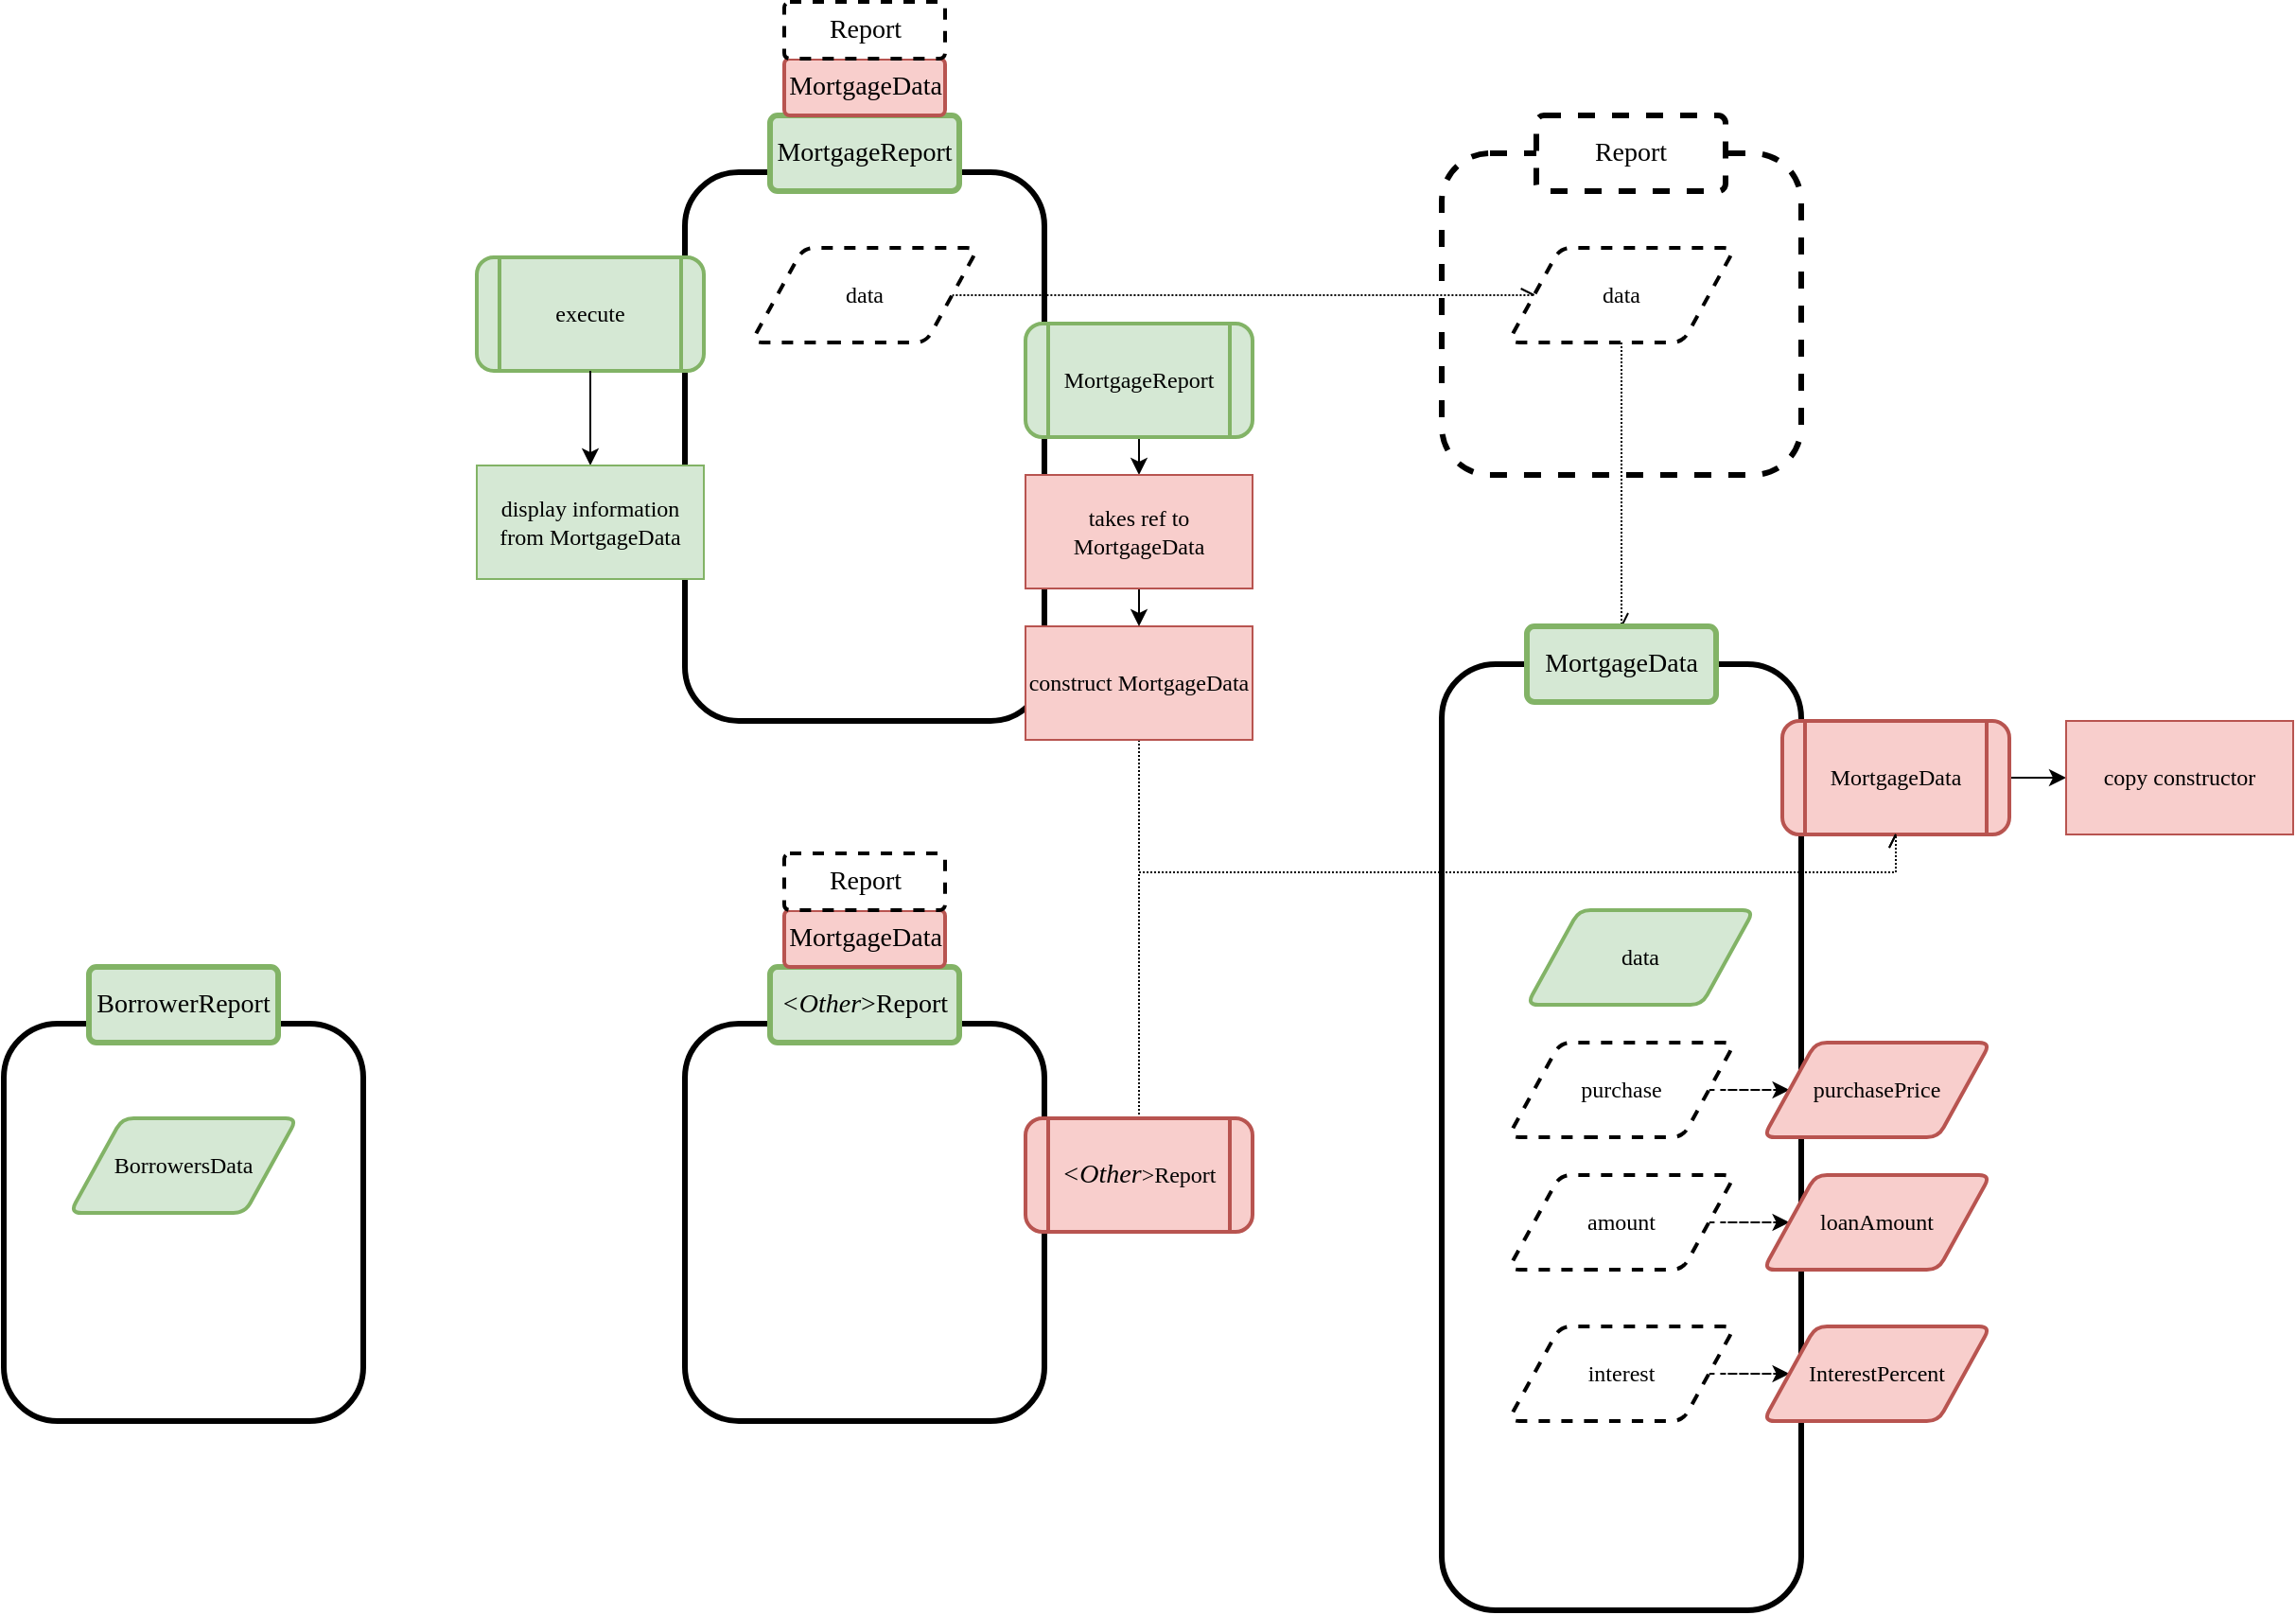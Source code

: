 <mxfile version="16.5.3" type="device"><diagram id="4u5bkuqh8i6XdxuR7M9z" name="Page-1"><mxGraphModel dx="1018" dy="2867" grid="1" gridSize="10" guides="1" tooltips="1" connect="1" arrows="1" fold="1" page="1" pageScale="1" pageWidth="850" pageHeight="1100" math="0" shadow="0"><root><mxCell id="0"/><mxCell id="1" parent="0"/><mxCell id="JalJA31oE2rQc75aXl0X-35" value="" style="rounded=1;whiteSpace=wrap;html=1;fillColor=none;strokeWidth=3;fontFamily=SF Mono;" parent="1" vertex="1"><mxGeometry x="390" y="-1010" width="190" height="290" as="geometry"/></mxCell><mxCell id="JalJA31oE2rQc75aXl0X-33" value="execute" style="shape=process;whiteSpace=wrap;html=1;backgroundOutline=1;fillColor=#d5e8d4;strokeColor=#82b366;rounded=1;fontFamily=SF Mono;strokeWidth=2;" parent="1" vertex="1"><mxGeometry x="280" y="-965" width="120" height="60" as="geometry"/></mxCell><mxCell id="JalJA31oE2rQc75aXl0X-40" style="edgeStyle=orthogonalEdgeStyle;rounded=0;orthogonalLoop=1;jettySize=auto;html=1;exitX=0.5;exitY=1;exitDx=0;exitDy=0;entryX=0.5;entryY=0;entryDx=0;entryDy=0;fontFamily=SF Mono;" parent="1" source="JalJA31oE2rQc75aXl0X-33" target="JalJA31oE2rQc75aXl0X-38" edge="1"><mxGeometry relative="1" as="geometry"><mxPoint x="340" y="-820" as="sourcePoint"/></mxGeometry></mxCell><mxCell id="JalJA31oE2rQc75aXl0X-38" value="display information from MortgageData" style="rounded=0;whiteSpace=wrap;html=1;fillColor=#d5e8d4;strokeColor=#82b366;fontFamily=SF Mono;" parent="1" vertex="1"><mxGeometry x="280" y="-855" width="120" height="60" as="geometry"/></mxCell><mxCell id="p9T-LwMiRAJpWpN8pSQ2-2" value="" style="rounded=1;whiteSpace=wrap;html=1;fillColor=none;strokeWidth=3;fontFamily=SF Mono;dashed=1;" parent="1" vertex="1"><mxGeometry x="790" y="-1020" width="190" height="170" as="geometry"/></mxCell><mxCell id="fdGN7KKLuJiMjg-E61Lm-19" style="edgeStyle=orthogonalEdgeStyle;rounded=0;orthogonalLoop=1;jettySize=auto;html=1;exitX=0.5;exitY=1;exitDx=0;exitDy=0;entryX=0.5;entryY=0;entryDx=0;entryDy=0;dashed=1;dashPattern=1 1;endArrow=openAsync;endFill=0;" edge="1" parent="1" source="p9T-LwMiRAJpWpN8pSQ2-3" target="fdGN7KKLuJiMjg-E61Lm-18"><mxGeometry relative="1" as="geometry"/></mxCell><mxCell id="p9T-LwMiRAJpWpN8pSQ2-3" value="data" style="shape=parallelogram;html=1;strokeWidth=2;perimeter=parallelogramPerimeter;whiteSpace=wrap;rounded=1;arcSize=12;size=0.23;fontFamily=SF Mono;dashed=1;" parent="1" vertex="1"><mxGeometry x="825" y="-970" width="120" height="50" as="geometry"/></mxCell><mxCell id="fdGN7KKLuJiMjg-E61Lm-5" value="&lt;font style=&quot;font-size: 14px&quot;&gt;MortgageReport&lt;/font&gt;" style="rounded=1;arcSize=10;whiteSpace=wrap;html=1;align=center;fillColor=#d5e8d4;strokeColor=#82b366;fontFamily=SF Mono;strokeWidth=3;" vertex="1" parent="1"><mxGeometry x="435" y="-1040" width="100" height="40" as="geometry"/></mxCell><mxCell id="fdGN7KKLuJiMjg-E61Lm-8" value="&lt;font style=&quot;font-size: 14px&quot;&gt;Report&lt;/font&gt;" style="rounded=1;arcSize=10;whiteSpace=wrap;html=1;align=center;fontFamily=SF Mono;strokeWidth=3;dashed=1;" vertex="1" parent="1"><mxGeometry x="840" y="-1040" width="100" height="40" as="geometry"/></mxCell><mxCell id="fdGN7KKLuJiMjg-E61Lm-11" style="edgeStyle=orthogonalEdgeStyle;rounded=0;orthogonalLoop=1;jettySize=auto;html=1;exitX=1;exitY=0.5;exitDx=0;exitDy=0;entryX=0;entryY=0.5;entryDx=0;entryDy=0;dashed=1;dashPattern=1 1;endArrow=openAsync;endFill=0;" edge="1" parent="1" source="fdGN7KKLuJiMjg-E61Lm-10" target="p9T-LwMiRAJpWpN8pSQ2-3"><mxGeometry relative="1" as="geometry"/></mxCell><mxCell id="fdGN7KKLuJiMjg-E61Lm-10" value="data" style="shape=parallelogram;html=1;strokeWidth=2;perimeter=parallelogramPerimeter;whiteSpace=wrap;rounded=1;arcSize=12;size=0.23;fontFamily=SF Mono;dashed=1;" vertex="1" parent="1"><mxGeometry x="425" y="-970" width="120" height="50" as="geometry"/></mxCell><mxCell id="fdGN7KKLuJiMjg-E61Lm-16" value="" style="rounded=1;whiteSpace=wrap;html=1;fillColor=none;strokeWidth=3;fontFamily=SF Mono;" vertex="1" parent="1"><mxGeometry x="790" y="-750" width="190" height="500" as="geometry"/></mxCell><mxCell id="fdGN7KKLuJiMjg-E61Lm-22" style="edgeStyle=orthogonalEdgeStyle;rounded=0;orthogonalLoop=1;jettySize=auto;html=1;exitX=1;exitY=0.5;exitDx=0;exitDy=0;entryX=0;entryY=0.5;entryDx=0;entryDy=0;dashed=1;endArrow=classic;endFill=1;" edge="1" parent="1" source="fdGN7KKLuJiMjg-E61Lm-17" target="fdGN7KKLuJiMjg-E61Lm-21"><mxGeometry relative="1" as="geometry"/></mxCell><mxCell id="fdGN7KKLuJiMjg-E61Lm-17" value="purchase" style="shape=parallelogram;html=1;strokeWidth=2;perimeter=parallelogramPerimeter;whiteSpace=wrap;rounded=1;arcSize=12;size=0.23;fontFamily=SF Mono;dashed=1;" vertex="1" parent="1"><mxGeometry x="825" y="-550" width="120" height="50" as="geometry"/></mxCell><mxCell id="fdGN7KKLuJiMjg-E61Lm-18" value="&lt;font style=&quot;font-size: 14px&quot;&gt;MortgageData&lt;/font&gt;" style="rounded=1;arcSize=10;whiteSpace=wrap;html=1;align=center;fillColor=#d5e8d4;strokeColor=#82b366;fontFamily=SF Mono;strokeWidth=3;" vertex="1" parent="1"><mxGeometry x="835" y="-770" width="100" height="40" as="geometry"/></mxCell><mxCell id="fdGN7KKLuJiMjg-E61Lm-24" style="edgeStyle=orthogonalEdgeStyle;rounded=0;orthogonalLoop=1;jettySize=auto;html=1;exitX=1;exitY=0.5;exitDx=0;exitDy=0;entryX=0;entryY=0.5;entryDx=0;entryDy=0;dashed=1;endArrow=classic;endFill=1;" edge="1" parent="1" source="fdGN7KKLuJiMjg-E61Lm-20" target="fdGN7KKLuJiMjg-E61Lm-23"><mxGeometry relative="1" as="geometry"/></mxCell><mxCell id="fdGN7KKLuJiMjg-E61Lm-20" value="amount" style="shape=parallelogram;html=1;strokeWidth=2;perimeter=parallelogramPerimeter;whiteSpace=wrap;rounded=1;arcSize=12;size=0.23;fontFamily=SF Mono;dashed=1;" vertex="1" parent="1"><mxGeometry x="825" y="-480" width="120" height="50" as="geometry"/></mxCell><mxCell id="fdGN7KKLuJiMjg-E61Lm-21" value="purchasePrice" style="shape=parallelogram;html=1;strokeWidth=2;perimeter=parallelogramPerimeter;whiteSpace=wrap;rounded=1;arcSize=12;size=0.23;fontFamily=SF Mono;fillColor=#f8cecc;strokeColor=#b85450;" vertex="1" parent="1"><mxGeometry x="960" y="-550" width="120" height="50" as="geometry"/></mxCell><mxCell id="fdGN7KKLuJiMjg-E61Lm-23" value="loanAmount" style="shape=parallelogram;html=1;strokeWidth=2;perimeter=parallelogramPerimeter;whiteSpace=wrap;rounded=1;arcSize=12;size=0.23;fontFamily=SF Mono;fillColor=#f8cecc;strokeColor=#b85450;" vertex="1" parent="1"><mxGeometry x="960" y="-480" width="120" height="50" as="geometry"/></mxCell><mxCell id="fdGN7KKLuJiMjg-E61Lm-27" style="edgeStyle=orthogonalEdgeStyle;rounded=0;orthogonalLoop=1;jettySize=auto;html=1;exitX=1;exitY=0.5;exitDx=0;exitDy=0;entryX=0;entryY=0.5;entryDx=0;entryDy=0;endArrow=classic;endFill=1;" edge="1" parent="1" source="fdGN7KKLuJiMjg-E61Lm-25" target="fdGN7KKLuJiMjg-E61Lm-26"><mxGeometry relative="1" as="geometry"/></mxCell><mxCell id="fdGN7KKLuJiMjg-E61Lm-25" value="MortgageData" style="shape=process;whiteSpace=wrap;html=1;backgroundOutline=1;fillColor=#f8cecc;strokeColor=#b85450;rounded=1;fontFamily=SF Mono;strokeWidth=2;" vertex="1" parent="1"><mxGeometry x="970" y="-720" width="120" height="60" as="geometry"/></mxCell><mxCell id="fdGN7KKLuJiMjg-E61Lm-26" value="copy constructor" style="rounded=0;whiteSpace=wrap;html=1;fillColor=#f8cecc;strokeColor=#b85450;fontFamily=SF Mono;" vertex="1" parent="1"><mxGeometry x="1120" y="-720" width="120" height="60" as="geometry"/></mxCell><mxCell id="fdGN7KKLuJiMjg-E61Lm-28" value="&lt;font style=&quot;font-size: 14px&quot;&gt;MortgageData&lt;/font&gt;" style="rounded=1;arcSize=10;whiteSpace=wrap;html=1;align=center;fillColor=#f8cecc;strokeColor=#b85450;fontFamily=SF Mono;strokeWidth=2;shadow=0;glass=0;sketch=0;perimeterSpacing=0;" vertex="1" parent="1"><mxGeometry x="442.5" y="-1070" width="85" height="30" as="geometry"/></mxCell><mxCell id="fdGN7KKLuJiMjg-E61Lm-33" style="edgeStyle=orthogonalEdgeStyle;rounded=0;orthogonalLoop=1;jettySize=auto;html=1;exitX=0.5;exitY=1;exitDx=0;exitDy=0;entryX=0.5;entryY=0;entryDx=0;entryDy=0;" edge="1" parent="1" source="fdGN7KKLuJiMjg-E61Lm-29" target="fdGN7KKLuJiMjg-E61Lm-32"><mxGeometry relative="1" as="geometry"/></mxCell><mxCell id="fdGN7KKLuJiMjg-E61Lm-29" value="MortgageReport" style="shape=process;whiteSpace=wrap;html=1;backgroundOutline=1;fillColor=#d5e8d4;strokeColor=#82b366;rounded=1;fontFamily=SF Mono;strokeWidth=2;" vertex="1" parent="1"><mxGeometry x="570" y="-930" width="120" height="60" as="geometry"/></mxCell><mxCell id="fdGN7KKLuJiMjg-E61Lm-30" value="data" style="shape=parallelogram;html=1;strokeWidth=2;perimeter=parallelogramPerimeter;whiteSpace=wrap;rounded=1;arcSize=12;size=0.23;fontFamily=SF Mono;fillColor=#d5e8d4;strokeColor=#82b366;" vertex="1" parent="1"><mxGeometry x="835" y="-620" width="120" height="50" as="geometry"/></mxCell><mxCell id="fdGN7KKLuJiMjg-E61Lm-36" style="edgeStyle=orthogonalEdgeStyle;rounded=0;orthogonalLoop=1;jettySize=auto;html=1;exitX=0.5;exitY=1;exitDx=0;exitDy=0;entryX=0.5;entryY=1;entryDx=0;entryDy=0;dashed=1;dashPattern=1 1;endArrow=openAsync;endFill=0;" edge="1" parent="1" source="fdGN7KKLuJiMjg-E61Lm-31" target="fdGN7KKLuJiMjg-E61Lm-25"><mxGeometry relative="1" as="geometry"/></mxCell><mxCell id="fdGN7KKLuJiMjg-E61Lm-31" value="construct MortgageData" style="rounded=0;whiteSpace=wrap;html=1;fillColor=#f8cecc;strokeColor=#b85450;fontFamily=SF Mono;" vertex="1" parent="1"><mxGeometry x="570" y="-770" width="120" height="60" as="geometry"/></mxCell><mxCell id="fdGN7KKLuJiMjg-E61Lm-34" style="edgeStyle=orthogonalEdgeStyle;rounded=0;orthogonalLoop=1;jettySize=auto;html=1;exitX=0.5;exitY=1;exitDx=0;exitDy=0;entryX=0.5;entryY=0;entryDx=0;entryDy=0;" edge="1" parent="1" source="fdGN7KKLuJiMjg-E61Lm-32" target="fdGN7KKLuJiMjg-E61Lm-31"><mxGeometry relative="1" as="geometry"/></mxCell><mxCell id="fdGN7KKLuJiMjg-E61Lm-32" value="takes ref to MortgageData" style="rounded=0;whiteSpace=wrap;html=1;fillColor=#f8cecc;strokeColor=#b85450;fontFamily=SF Mono;" vertex="1" parent="1"><mxGeometry x="570" y="-850" width="120" height="60" as="geometry"/></mxCell><mxCell id="fdGN7KKLuJiMjg-E61Lm-41" style="edgeStyle=orthogonalEdgeStyle;rounded=0;orthogonalLoop=1;jettySize=auto;html=1;exitX=0.5;exitY=0;exitDx=0;exitDy=0;entryX=0.5;entryY=1;entryDx=0;entryDy=0;dashed=1;dashPattern=1 1;fontSize=12;endArrow=openAsync;endFill=0;" edge="1" parent="1" source="fdGN7KKLuJiMjg-E61Lm-40" target="fdGN7KKLuJiMjg-E61Lm-25"><mxGeometry relative="1" as="geometry"><Array as="points"><mxPoint x="630" y="-640"/><mxPoint x="1030" y="-640"/></Array></mxGeometry></mxCell><mxCell id="fdGN7KKLuJiMjg-E61Lm-42" value="&lt;font style=&quot;font-size: 14px&quot;&gt;Report&lt;/font&gt;" style="rounded=1;arcSize=10;whiteSpace=wrap;html=1;align=center;fontFamily=SF Mono;strokeWidth=2;shadow=0;glass=0;sketch=0;perimeterSpacing=0;dashed=1;" vertex="1" parent="1"><mxGeometry x="442.5" y="-1100" width="85" height="30" as="geometry"/></mxCell><mxCell id="fdGN7KKLuJiMjg-E61Lm-46" value="" style="rounded=1;whiteSpace=wrap;html=1;fillColor=none;strokeWidth=3;fontFamily=SF Mono;" vertex="1" parent="1"><mxGeometry x="30" y="-560" width="190" height="210" as="geometry"/></mxCell><mxCell id="fdGN7KKLuJiMjg-E61Lm-47" value="&lt;font style=&quot;font-size: 14px&quot;&gt;BorrowerReport&lt;/font&gt;" style="rounded=1;arcSize=10;whiteSpace=wrap;html=1;align=center;fillColor=#d5e8d4;strokeColor=#82b366;fontFamily=SF Mono;strokeWidth=3;" vertex="1" parent="1"><mxGeometry x="75" y="-590" width="100" height="40" as="geometry"/></mxCell><mxCell id="fdGN7KKLuJiMjg-E61Lm-51" value="BorrowersData" style="shape=parallelogram;html=1;strokeWidth=2;perimeter=parallelogramPerimeter;whiteSpace=wrap;rounded=1;arcSize=12;size=0.23;fontFamily=SF Mono;fillColor=#d5e8d4;strokeColor=#82b366;" vertex="1" parent="1"><mxGeometry x="65" y="-510" width="120" height="50" as="geometry"/></mxCell><mxCell id="fdGN7KKLuJiMjg-E61Lm-37" value="" style="rounded=1;whiteSpace=wrap;html=1;fillColor=none;strokeWidth=3;fontFamily=SF Mono;" vertex="1" parent="1"><mxGeometry x="390" y="-560" width="190" height="210" as="geometry"/></mxCell><mxCell id="fdGN7KKLuJiMjg-E61Lm-38" value="&lt;font style=&quot;font-size: 14px&quot;&gt;&lt;i&gt;&amp;lt;Other&lt;/i&gt;&amp;gt;Report&lt;/font&gt;" style="rounded=1;arcSize=10;whiteSpace=wrap;html=1;align=center;fillColor=#d5e8d4;strokeColor=#82b366;fontFamily=SF Mono;strokeWidth=3;" vertex="1" parent="1"><mxGeometry x="435" y="-590" width="100" height="40" as="geometry"/></mxCell><mxCell id="fdGN7KKLuJiMjg-E61Lm-39" value="&lt;font style=&quot;font-size: 14px&quot;&gt;MortgageData&lt;/font&gt;" style="rounded=1;arcSize=10;whiteSpace=wrap;html=1;align=center;fillColor=#f8cecc;strokeColor=#b85450;fontFamily=SF Mono;strokeWidth=2;shadow=0;glass=0;sketch=0;perimeterSpacing=0;" vertex="1" parent="1"><mxGeometry x="442.5" y="-620" width="85" height="30" as="geometry"/></mxCell><mxCell id="fdGN7KKLuJiMjg-E61Lm-40" value="&lt;i style=&quot;font-size: 14px&quot;&gt;&amp;lt;Other&lt;/i&gt;&lt;span&gt;&amp;gt;Report&lt;/span&gt;" style="shape=process;whiteSpace=wrap;html=1;backgroundOutline=1;fillColor=#f8cecc;strokeColor=#b85450;rounded=1;fontFamily=SF Mono;strokeWidth=2;" vertex="1" parent="1"><mxGeometry x="570" y="-510" width="120" height="60" as="geometry"/></mxCell><mxCell id="fdGN7KKLuJiMjg-E61Lm-43" value="&lt;font style=&quot;font-size: 14px&quot;&gt;Report&lt;/font&gt;" style="rounded=1;arcSize=10;whiteSpace=wrap;html=1;align=center;fontFamily=SF Mono;strokeWidth=2;shadow=0;glass=0;sketch=0;perimeterSpacing=0;dashed=1;" vertex="1" parent="1"><mxGeometry x="442.5" y="-650" width="85" height="30" as="geometry"/></mxCell><mxCell id="fdGN7KKLuJiMjg-E61Lm-52" style="edgeStyle=orthogonalEdgeStyle;rounded=0;orthogonalLoop=1;jettySize=auto;html=1;exitX=1;exitY=0.5;exitDx=0;exitDy=0;entryX=0;entryY=0.5;entryDx=0;entryDy=0;dashed=1;endArrow=classic;endFill=1;" edge="1" source="fdGN7KKLuJiMjg-E61Lm-53" target="fdGN7KKLuJiMjg-E61Lm-54" parent="1"><mxGeometry relative="1" as="geometry"/></mxCell><mxCell id="fdGN7KKLuJiMjg-E61Lm-53" value="interest" style="shape=parallelogram;html=1;strokeWidth=2;perimeter=parallelogramPerimeter;whiteSpace=wrap;rounded=1;arcSize=12;size=0.23;fontFamily=SF Mono;dashed=1;" vertex="1" parent="1"><mxGeometry x="825" y="-400" width="120" height="50" as="geometry"/></mxCell><mxCell id="fdGN7KKLuJiMjg-E61Lm-54" value="InterestPercent" style="shape=parallelogram;html=1;strokeWidth=2;perimeter=parallelogramPerimeter;whiteSpace=wrap;rounded=1;arcSize=12;size=0.23;fontFamily=SF Mono;fillColor=#f8cecc;strokeColor=#b85450;" vertex="1" parent="1"><mxGeometry x="960" y="-400" width="120" height="50" as="geometry"/></mxCell></root></mxGraphModel></diagram></mxfile>